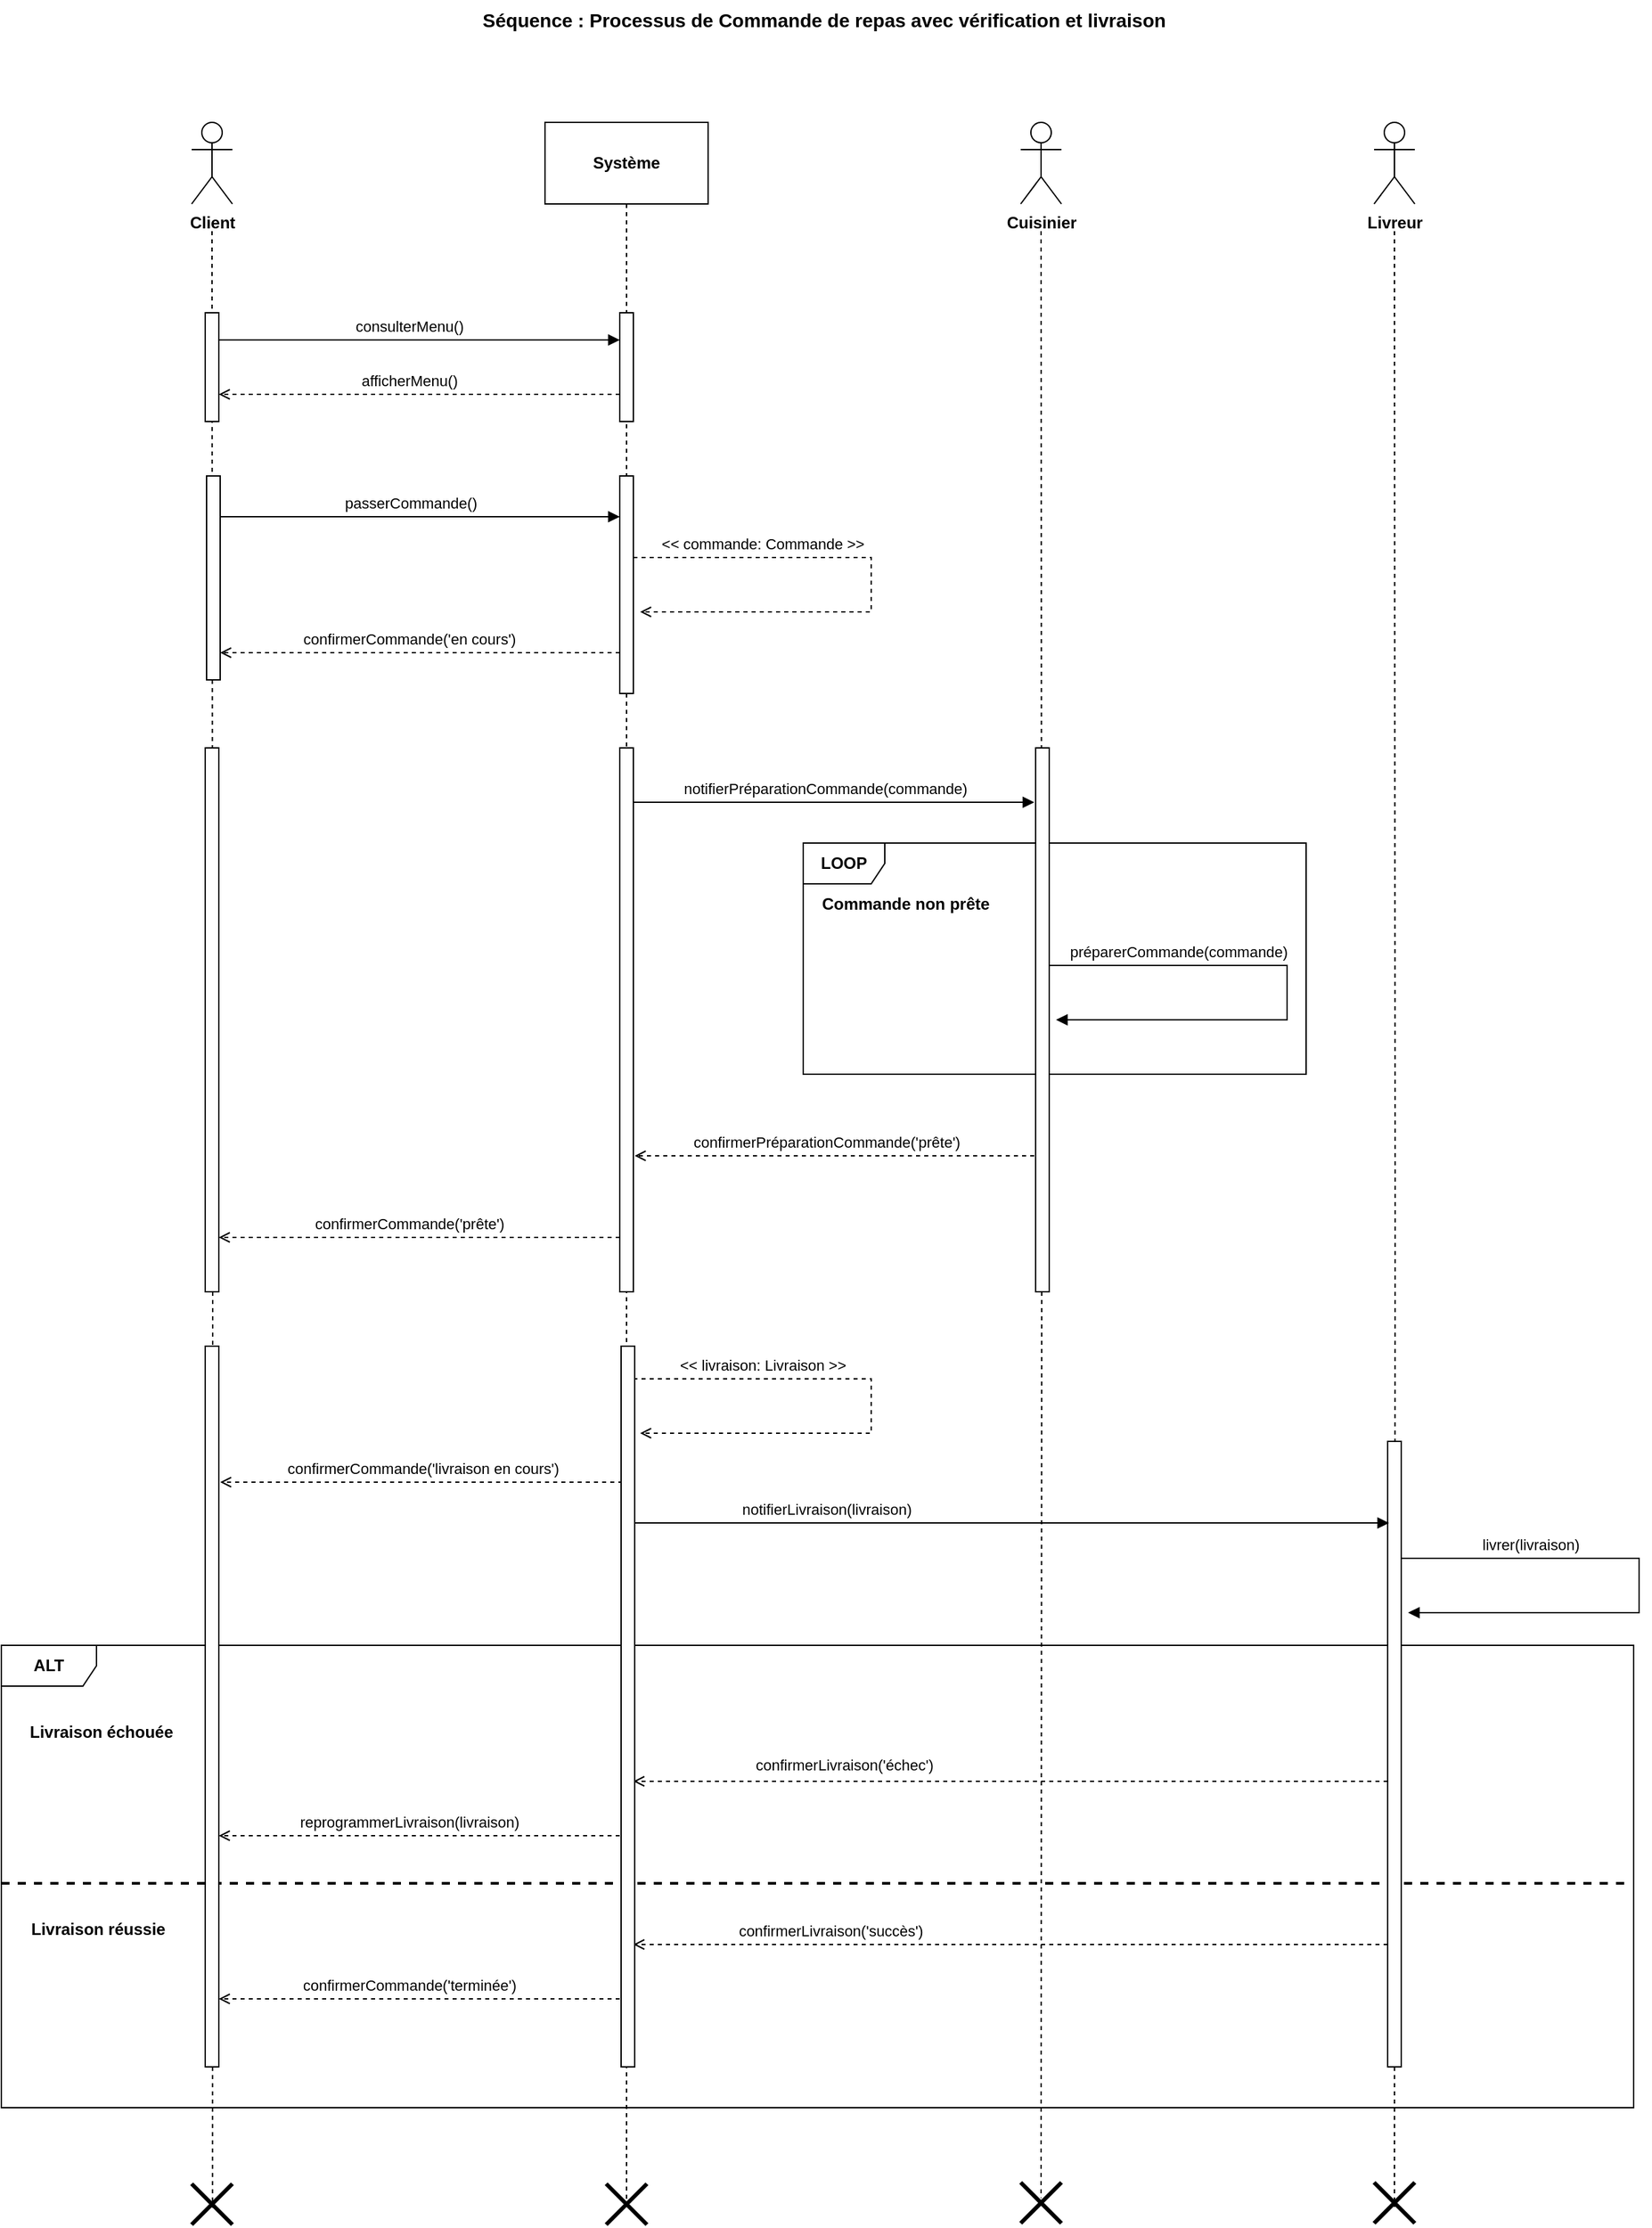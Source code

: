 <mxfile version="24.7.17">
  <diagram name="Page-1" id="D7yS6TGtbbVaGq-q8SK_">
    <mxGraphModel dx="1306" dy="2003" grid="1" gridSize="10" guides="1" tooltips="1" connect="1" arrows="1" fold="1" page="1" pageScale="1" pageWidth="827" pageHeight="1169" math="0" shadow="0">
      <root>
        <mxCell id="0" />
        <mxCell id="1" parent="0" />
        <mxCell id="ar2sXBPk_G7wxFLhryar-87" style="edgeStyle=orthogonalEdgeStyle;rounded=0;orthogonalLoop=1;jettySize=auto;html=1;entryX=0.5;entryY=0.6;entryDx=0;entryDy=0;entryPerimeter=0;dashed=1;endArrow=none;endFill=0;" parent="1" target="ar2sXBPk_G7wxFLhryar-81" edge="1">
          <mxGeometry relative="1" as="geometry">
            <mxPoint x="1065" y="-980" as="sourcePoint" />
          </mxGeometry>
        </mxCell>
        <mxCell id="ar2sXBPk_G7wxFLhryar-1" value="&lt;b&gt;&lt;span style=&quot;font-size: 14px;&quot;&gt;Séquence :&amp;nbsp;&lt;/span&gt;Processus de Commande de repas avec vérification et livraison&lt;/b&gt;" style="text;html=1;align=center;verticalAlign=middle;whiteSpace=wrap;rounded=0;fontSize=14;" parent="1" vertex="1">
          <mxGeometry x="380" y="-1150" width="531" height="30" as="geometry" />
        </mxCell>
        <mxCell id="ar2sXBPk_G7wxFLhryar-58" value="&lt;b&gt;Client&lt;/b&gt;" style="shape=umlActor;verticalLabelPosition=bottom;verticalAlign=top;html=1;outlineConnect=0;" parent="1" vertex="1">
          <mxGeometry x="180" y="-1060" width="30" height="60" as="geometry" />
        </mxCell>
        <mxCell id="ar2sXBPk_G7wxFLhryar-59" value="&lt;b&gt;Système&lt;/b&gt;" style="rounded=0;whiteSpace=wrap;html=1;" parent="1" vertex="1">
          <mxGeometry x="440" y="-1060" width="120" height="60" as="geometry" />
        </mxCell>
        <mxCell id="ar2sXBPk_G7wxFLhryar-60" value="&lt;b&gt;Cuisinier&lt;/b&gt;" style="shape=umlActor;verticalLabelPosition=bottom;verticalAlign=top;html=1;outlineConnect=0;" parent="1" vertex="1">
          <mxGeometry x="790" y="-1060" width="30" height="60" as="geometry" />
        </mxCell>
        <mxCell id="ar2sXBPk_G7wxFLhryar-61" value="&lt;b&gt;Livreur&lt;/b&gt;" style="shape=umlActor;verticalLabelPosition=bottom;verticalAlign=top;html=1;outlineConnect=0;" parent="1" vertex="1">
          <mxGeometry x="1050" y="-1060" width="30" height="60" as="geometry" />
        </mxCell>
        <mxCell id="ar2sXBPk_G7wxFLhryar-67" value="&lt;b&gt;LOOP&lt;/b&gt;" style="shape=umlFrame;whiteSpace=wrap;html=1;pointerEvents=0;" parent="1" vertex="1">
          <mxGeometry x="630" y="-530" width="370" height="170" as="geometry" />
        </mxCell>
        <mxCell id="ar2sXBPk_G7wxFLhryar-68" value="&lt;b&gt;Commande non prête&lt;/b&gt;" style="text;html=1;align=center;verticalAlign=middle;resizable=0;points=[];autosize=1;strokeColor=none;fillColor=none;" parent="1" vertex="1">
          <mxGeometry x="630" y="-500" width="150" height="30" as="geometry" />
        </mxCell>
        <mxCell id="ar2sXBPk_G7wxFLhryar-73" value="&lt;b&gt;ALT&lt;/b&gt;" style="shape=umlFrame;whiteSpace=wrap;html=1;pointerEvents=0;recursiveResize=0;container=1;collapsible=0;width=70;height=30;" parent="1" vertex="1">
          <mxGeometry x="40" y="60" width="1201" height="340" as="geometry" />
        </mxCell>
        <mxCell id="ar2sXBPk_G7wxFLhryar-74" value="&lt;b&gt;Livraison échouée&lt;/b&gt;" style="text;html=1;" parent="ar2sXBPk_G7wxFLhryar-73" vertex="1">
          <mxGeometry width="100" height="20" relative="1" as="geometry">
            <mxPoint x="19" y="50" as="offset" />
          </mxGeometry>
        </mxCell>
        <mxCell id="ar2sXBPk_G7wxFLhryar-75" value="&lt;b&gt;Livraison réussie&lt;/b&gt;" style="line;strokeWidth=2;dashed=1;labelPosition=center;verticalLabelPosition=bottom;align=left;verticalAlign=top;spacingLeft=20;spacingTop=15;html=1;whiteSpace=wrap;" parent="ar2sXBPk_G7wxFLhryar-73" vertex="1">
          <mxGeometry y="170" width="1200" height="10" as="geometry" />
        </mxCell>
        <mxCell id="ar2sXBPk_G7wxFLhryar-116" style="edgeStyle=orthogonalEdgeStyle;rounded=0;orthogonalLoop=1;jettySize=auto;html=1;curved=0;dashed=1;endArrow=open;endFill=0;" parent="ar2sXBPk_G7wxFLhryar-73" edge="1">
          <mxGeometry relative="1" as="geometry">
            <mxPoint x="1020" y="100" as="sourcePoint" />
            <mxPoint x="465" y="100" as="targetPoint" />
          </mxGeometry>
        </mxCell>
        <mxCell id="ar2sXBPk_G7wxFLhryar-117" value="confirmerLivraison(&#39;échec&#39;)" style="edgeLabel;html=1;align=center;verticalAlign=middle;resizable=0;points=[];" parent="ar2sXBPk_G7wxFLhryar-116" vertex="1" connectable="0">
          <mxGeometry x="0.333" y="-3" relative="1" as="geometry">
            <mxPoint x="-30" y="-9" as="offset" />
          </mxGeometry>
        </mxCell>
        <mxCell id="ar2sXBPk_G7wxFLhryar-118" style="edgeStyle=orthogonalEdgeStyle;rounded=0;orthogonalLoop=1;jettySize=auto;html=1;curved=0;dashed=1;endArrow=open;endFill=0;" parent="ar2sXBPk_G7wxFLhryar-73" edge="1">
          <mxGeometry relative="1" as="geometry">
            <mxPoint x="1020" y="220" as="sourcePoint" />
            <mxPoint x="465" y="220" as="targetPoint" />
          </mxGeometry>
        </mxCell>
        <mxCell id="ar2sXBPk_G7wxFLhryar-119" value="confirmerLivraison(&#39;succès&#39;)" style="edgeLabel;html=1;align=center;verticalAlign=middle;resizable=0;points=[];" parent="ar2sXBPk_G7wxFLhryar-118" vertex="1" connectable="0">
          <mxGeometry x="0.279" y="-2" relative="1" as="geometry">
            <mxPoint x="-55" y="-8" as="offset" />
          </mxGeometry>
        </mxCell>
        <mxCell id="ar2sXBPk_G7wxFLhryar-121" style="edgeStyle=orthogonalEdgeStyle;rounded=0;orthogonalLoop=1;jettySize=auto;html=1;curved=0;dashed=1;endArrow=open;endFill=0;" parent="ar2sXBPk_G7wxFLhryar-73" edge="1">
          <mxGeometry relative="1" as="geometry">
            <mxPoint x="455.0" y="140" as="sourcePoint" />
            <mxPoint x="160" y="140" as="targetPoint" />
          </mxGeometry>
        </mxCell>
        <mxCell id="ar2sXBPk_G7wxFLhryar-122" value="reprogrammerLivraison(livraison)" style="edgeLabel;html=1;align=center;verticalAlign=middle;resizable=0;points=[];" parent="ar2sXBPk_G7wxFLhryar-121" vertex="1" connectable="0">
          <mxGeometry x="0.308" y="1" relative="1" as="geometry">
            <mxPoint x="38" y="-11" as="offset" />
          </mxGeometry>
        </mxCell>
        <mxCell id="ar2sXBPk_G7wxFLhryar-123" style="edgeStyle=orthogonalEdgeStyle;rounded=0;orthogonalLoop=1;jettySize=auto;html=1;curved=0;dashed=1;endArrow=open;endFill=0;" parent="ar2sXBPk_G7wxFLhryar-73" edge="1">
          <mxGeometry relative="1" as="geometry">
            <mxPoint x="455.0" y="260" as="sourcePoint" />
            <mxPoint x="160" y="260" as="targetPoint" />
          </mxGeometry>
        </mxCell>
        <mxCell id="ar2sXBPk_G7wxFLhryar-124" value="confirmerCommande(&#39;terminée&#39;)" style="edgeLabel;html=1;align=center;verticalAlign=middle;resizable=0;points=[];" parent="ar2sXBPk_G7wxFLhryar-123" vertex="1" connectable="0">
          <mxGeometry x="0.145" y="-1" relative="1" as="geometry">
            <mxPoint x="14" y="-9" as="offset" />
          </mxGeometry>
        </mxCell>
        <mxCell id="ar2sXBPk_G7wxFLhryar-79" value="" style="shape=umlDestroy;whiteSpace=wrap;html=1;strokeWidth=3;targetShapes=umlLifeline;" parent="1" vertex="1">
          <mxGeometry x="485" y="456" width="30" height="30" as="geometry" />
        </mxCell>
        <mxCell id="ar2sXBPk_G7wxFLhryar-80" value="" style="shape=umlDestroy;whiteSpace=wrap;html=1;strokeWidth=3;targetShapes=umlLifeline;" parent="1" vertex="1">
          <mxGeometry x="790" y="455" width="30" height="30" as="geometry" />
        </mxCell>
        <mxCell id="ar2sXBPk_G7wxFLhryar-81" value="" style="shape=umlDestroy;whiteSpace=wrap;html=1;strokeWidth=3;targetShapes=umlLifeline;" parent="1" vertex="1">
          <mxGeometry x="1050" y="455" width="30" height="30" as="geometry" />
        </mxCell>
        <mxCell id="ar2sXBPk_G7wxFLhryar-82" value="" style="shape=umlDestroy;whiteSpace=wrap;html=1;strokeWidth=3;targetShapes=umlLifeline;" parent="1" vertex="1">
          <mxGeometry x="180" y="456" width="30" height="30" as="geometry" />
        </mxCell>
        <mxCell id="ar2sXBPk_G7wxFLhryar-85" style="edgeStyle=orthogonalEdgeStyle;rounded=0;orthogonalLoop=1;jettySize=auto;html=1;entryX=0.5;entryY=0.4;entryDx=0;entryDy=0;entryPerimeter=0;endArrow=none;endFill=0;dashed=1;" parent="1" source="ar2sXBPk_G7wxFLhryar-59" target="ar2sXBPk_G7wxFLhryar-79" edge="1">
          <mxGeometry relative="1" as="geometry" />
        </mxCell>
        <mxCell id="ar2sXBPk_G7wxFLhryar-86" style="edgeStyle=orthogonalEdgeStyle;rounded=0;orthogonalLoop=1;jettySize=auto;html=1;entryX=0.5;entryY=0.378;entryDx=0;entryDy=0;entryPerimeter=0;startArrow=none;startFill=0;dashed=1;endArrow=none;endFill=0;" parent="1" target="ar2sXBPk_G7wxFLhryar-80" edge="1">
          <mxGeometry relative="1" as="geometry">
            <mxPoint x="805" y="-980" as="sourcePoint" />
          </mxGeometry>
        </mxCell>
        <mxCell id="ar2sXBPk_G7wxFLhryar-84" style="edgeStyle=orthogonalEdgeStyle;rounded=0;orthogonalLoop=1;jettySize=auto;html=1;entryX=0.512;entryY=0.588;entryDx=0;entryDy=0;entryPerimeter=0;endArrow=none;endFill=0;dashed=1;" parent="1" target="ar2sXBPk_G7wxFLhryar-82" edge="1">
          <mxGeometry relative="1" as="geometry">
            <mxPoint x="195" y="-980" as="sourcePoint" />
          </mxGeometry>
        </mxCell>
        <mxCell id="ar2sXBPk_G7wxFLhryar-88" style="edgeStyle=orthogonalEdgeStyle;rounded=0;orthogonalLoop=1;jettySize=auto;html=1;curved=0;endArrow=block;endFill=1;" parent="1" source="ar2sXBPk_G7wxFLhryar-62" target="ar2sXBPk_G7wxFLhryar-63" edge="1">
          <mxGeometry relative="1" as="geometry">
            <Array as="points">
              <mxPoint x="320" y="-900" />
              <mxPoint x="320" y="-900" />
            </Array>
          </mxGeometry>
        </mxCell>
        <mxCell id="ar2sXBPk_G7wxFLhryar-89" value="consulterMenu()" style="edgeLabel;html=1;align=center;verticalAlign=middle;resizable=0;points=[];" parent="ar2sXBPk_G7wxFLhryar-88" vertex="1" connectable="0">
          <mxGeometry x="0.181" relative="1" as="geometry">
            <mxPoint x="-34" y="-10" as="offset" />
          </mxGeometry>
        </mxCell>
        <mxCell id="ar2sXBPk_G7wxFLhryar-62" value="" style="html=1;points=[[0,0,0,0,5],[0,1,0,0,-5],[1,0,0,0,5],[1,1,0,0,-5]];perimeter=orthogonalPerimeter;outlineConnect=0;targetShapes=umlLifeline;portConstraint=eastwest;newEdgeStyle={&quot;curved&quot;:0,&quot;rounded&quot;:0};" parent="1" vertex="1">
          <mxGeometry x="190" y="-920" width="10" height="80" as="geometry" />
        </mxCell>
        <mxCell id="ar2sXBPk_G7wxFLhryar-90" style="edgeStyle=orthogonalEdgeStyle;rounded=0;orthogonalLoop=1;jettySize=auto;html=1;curved=0;dashed=1;endArrow=open;endFill=0;" parent="1" edge="1">
          <mxGeometry relative="1" as="geometry">
            <mxPoint x="495" y="-860.0" as="sourcePoint" />
            <mxPoint x="200" y="-860.0" as="targetPoint" />
          </mxGeometry>
        </mxCell>
        <mxCell id="ar2sXBPk_G7wxFLhryar-91" value="afficherMenu()" style="edgeLabel;html=1;align=center;verticalAlign=middle;resizable=0;points=[];" parent="ar2sXBPk_G7wxFLhryar-90" vertex="1" connectable="0">
          <mxGeometry x="-0.269" y="-1" relative="1" as="geometry">
            <mxPoint x="-47" y="-9" as="offset" />
          </mxGeometry>
        </mxCell>
        <mxCell id="ar2sXBPk_G7wxFLhryar-63" value="" style="html=1;points=[[0,0,0,0,5],[0,1,0,0,-5],[1,0,0,0,5],[1,1,0,0,-5]];perimeter=orthogonalPerimeter;outlineConnect=0;targetShapes=umlLifeline;portConstraint=eastwest;newEdgeStyle={&quot;curved&quot;:0,&quot;rounded&quot;:0};" parent="1" vertex="1">
          <mxGeometry x="495" y="-920" width="10" height="80" as="geometry" />
        </mxCell>
        <mxCell id="ar2sXBPk_G7wxFLhryar-95" style="edgeStyle=orthogonalEdgeStyle;rounded=0;orthogonalLoop=1;jettySize=auto;html=1;curved=0;endArrow=open;endFill=0;dashed=1;" parent="1" source="ar2sXBPk_G7wxFLhryar-64" edge="1">
          <mxGeometry relative="1" as="geometry">
            <mxPoint x="510" y="-700.0" as="targetPoint" />
            <Array as="points">
              <mxPoint x="680" y="-740" />
              <mxPoint x="680" y="-700" />
            </Array>
          </mxGeometry>
        </mxCell>
        <mxCell id="ar2sXBPk_G7wxFLhryar-96" value="&amp;lt;&amp;lt; commande: Commande &amp;gt;&amp;gt;" style="edgeLabel;html=1;align=center;verticalAlign=middle;resizable=0;points=[];" parent="ar2sXBPk_G7wxFLhryar-95" vertex="1" connectable="0">
          <mxGeometry x="-0.711" y="-1" relative="1" as="geometry">
            <mxPoint x="39" y="-11" as="offset" />
          </mxGeometry>
        </mxCell>
        <mxCell id="ar2sXBPk_G7wxFLhryar-97" style="edgeStyle=orthogonalEdgeStyle;rounded=0;orthogonalLoop=1;jettySize=auto;html=1;curved=0;dashed=1;endArrow=open;endFill=0;" parent="1" source="ar2sXBPk_G7wxFLhryar-64" target="ar2sXBPk_G7wxFLhryar-92" edge="1">
          <mxGeometry relative="1" as="geometry">
            <Array as="points">
              <mxPoint x="410" y="-670" />
              <mxPoint x="410" y="-670" />
            </Array>
          </mxGeometry>
        </mxCell>
        <mxCell id="ar2sXBPk_G7wxFLhryar-98" value="confirmerCommande(&#39;en cours&#39;)" style="edgeLabel;html=1;align=center;verticalAlign=middle;resizable=0;points=[];" parent="ar2sXBPk_G7wxFLhryar-97" vertex="1" connectable="0">
          <mxGeometry x="0.252" y="-1" relative="1" as="geometry">
            <mxPoint x="29" y="-9" as="offset" />
          </mxGeometry>
        </mxCell>
        <mxCell id="ar2sXBPk_G7wxFLhryar-100" style="edgeStyle=orthogonalEdgeStyle;rounded=0;orthogonalLoop=1;jettySize=auto;html=1;curved=0;endArrow=block;endFill=1;" parent="1" edge="1">
          <mxGeometry relative="1" as="geometry">
            <mxPoint x="800.0" y="-560" as="targetPoint" />
            <mxPoint x="505.0" y="-560" as="sourcePoint" />
          </mxGeometry>
        </mxCell>
        <mxCell id="ar2sXBPk_G7wxFLhryar-101" value="notifierPréparationCommande(commande)" style="edgeLabel;html=1;align=center;verticalAlign=middle;resizable=0;points=[];" parent="ar2sXBPk_G7wxFLhryar-100" vertex="1" connectable="0">
          <mxGeometry x="-0.258" y="2" relative="1" as="geometry">
            <mxPoint x="31" y="-8" as="offset" />
          </mxGeometry>
        </mxCell>
        <mxCell id="ar2sXBPk_G7wxFLhryar-64" value="" style="html=1;points=[[0,0,0,0,5],[0,1,0,0,-5],[1,0,0,0,5],[1,1,0,0,-5]];perimeter=orthogonalPerimeter;outlineConnect=0;targetShapes=umlLifeline;portConstraint=eastwest;newEdgeStyle={&quot;curved&quot;:0,&quot;rounded&quot;:0};" parent="1" vertex="1">
          <mxGeometry x="495" y="-800" width="10" height="160" as="geometry" />
        </mxCell>
        <mxCell id="ar2sXBPk_G7wxFLhryar-107" style="edgeStyle=orthogonalEdgeStyle;rounded=0;orthogonalLoop=1;jettySize=auto;html=1;curved=0;dashed=1;endArrow=open;endFill=0;" parent="1" edge="1">
          <mxGeometry relative="1" as="geometry">
            <mxPoint x="495" y="-240" as="sourcePoint" />
            <mxPoint x="200" y="-240" as="targetPoint" />
            <Array as="points">
              <mxPoint x="420" y="-240" />
              <mxPoint x="420" y="-240" />
            </Array>
          </mxGeometry>
        </mxCell>
        <mxCell id="ar2sXBPk_G7wxFLhryar-108" value="confirmerCommande(&#39;prête&#39;)" style="edgeLabel;html=1;align=center;verticalAlign=middle;resizable=0;points=[];" parent="ar2sXBPk_G7wxFLhryar-107" vertex="1" connectable="0">
          <mxGeometry x="0.268" y="-2" relative="1" as="geometry">
            <mxPoint x="32" y="-8" as="offset" />
          </mxGeometry>
        </mxCell>
        <mxCell id="ar2sXBPk_G7wxFLhryar-70" value="" style="html=1;points=[[0,0,0,0,5],[0,1,0,0,-5],[1,0,0,0,5],[1,1,0,0,-5]];perimeter=orthogonalPerimeter;outlineConnect=0;targetShapes=umlLifeline;portConstraint=eastwest;newEdgeStyle={&quot;curved&quot;:0,&quot;rounded&quot;:0};" parent="1" vertex="1">
          <mxGeometry x="495" y="-600" width="10" height="400" as="geometry" />
        </mxCell>
        <mxCell id="ar2sXBPk_G7wxFLhryar-72" value="" style="html=1;points=[[0,0,0,0,5],[0,1,0,0,-5],[1,0,0,0,5],[1,1,0,0,-5]];perimeter=orthogonalPerimeter;outlineConnect=0;targetShapes=umlLifeline;portConstraint=eastwest;newEdgeStyle={&quot;curved&quot;:0,&quot;rounded&quot;:0};" parent="1" vertex="1">
          <mxGeometry x="1060" y="-90" width="10" height="460" as="geometry" />
        </mxCell>
        <mxCell id="ar2sXBPk_G7wxFLhryar-83" value="" style="html=1;points=[[0,0,0,0,5],[0,1,0,0,-5],[1,0,0,0,5],[1,1,0,0,-5]];perimeter=orthogonalPerimeter;outlineConnect=0;targetShapes=umlLifeline;portConstraint=eastwest;newEdgeStyle={&quot;curved&quot;:0,&quot;rounded&quot;:0};" parent="1" vertex="1">
          <mxGeometry x="190" y="-160" width="10" height="530" as="geometry" />
        </mxCell>
        <mxCell id="ar2sXBPk_G7wxFLhryar-93" style="edgeStyle=orthogonalEdgeStyle;rounded=0;orthogonalLoop=1;jettySize=auto;html=1;curved=0;endArrow=block;endFill=1;" parent="1" source="ar2sXBPk_G7wxFLhryar-92" target="ar2sXBPk_G7wxFLhryar-64" edge="1">
          <mxGeometry relative="1" as="geometry">
            <Array as="points">
              <mxPoint x="400" y="-770" />
              <mxPoint x="400" y="-770" />
            </Array>
          </mxGeometry>
        </mxCell>
        <mxCell id="ar2sXBPk_G7wxFLhryar-94" value="passerCommande()" style="edgeLabel;html=1;align=center;verticalAlign=middle;resizable=0;points=[];" parent="ar2sXBPk_G7wxFLhryar-93" vertex="1" connectable="0">
          <mxGeometry x="0.154" y="3" relative="1" as="geometry">
            <mxPoint x="-30" y="-7" as="offset" />
          </mxGeometry>
        </mxCell>
        <mxCell id="ar2sXBPk_G7wxFLhryar-92" value="" style="html=1;points=[[0,0,0,0,5],[0,1,0,0,-5],[1,0,0,0,5],[1,1,0,0,-5]];perimeter=orthogonalPerimeter;outlineConnect=0;targetShapes=umlLifeline;portConstraint=eastwest;newEdgeStyle={&quot;curved&quot;:0,&quot;rounded&quot;:0};" parent="1" vertex="1">
          <mxGeometry x="191" y="-800" width="10" height="150" as="geometry" />
        </mxCell>
        <mxCell id="ar2sXBPk_G7wxFLhryar-99" value="" style="html=1;points=[[0,0,0,0,5],[0,1,0,0,-5],[1,0,0,0,5],[1,1,0,0,-5]];perimeter=orthogonalPerimeter;outlineConnect=0;targetShapes=umlLifeline;portConstraint=eastwest;newEdgeStyle={&quot;curved&quot;:0,&quot;rounded&quot;:0};" parent="1" vertex="1">
          <mxGeometry x="801" y="-600" width="10" height="400" as="geometry" />
        </mxCell>
        <mxCell id="ar2sXBPk_G7wxFLhryar-102" style="edgeStyle=orthogonalEdgeStyle;rounded=0;orthogonalLoop=1;jettySize=auto;html=1;curved=0;endArrow=block;endFill=1;" parent="1" edge="1">
          <mxGeometry relative="1" as="geometry">
            <mxPoint x="816" y="-400.0" as="targetPoint" />
            <mxPoint x="811" y="-440" as="sourcePoint" />
            <Array as="points">
              <mxPoint x="986" y="-440" />
              <mxPoint x="986" y="-400" />
            </Array>
          </mxGeometry>
        </mxCell>
        <mxCell id="ar2sXBPk_G7wxFLhryar-103" value="préparerCommande(commande)" style="edgeLabel;html=1;align=center;verticalAlign=middle;resizable=0;points=[];" parent="ar2sXBPk_G7wxFLhryar-102" vertex="1" connectable="0">
          <mxGeometry x="-0.711" y="-1" relative="1" as="geometry">
            <mxPoint x="39" y="-11" as="offset" />
          </mxGeometry>
        </mxCell>
        <mxCell id="ar2sXBPk_G7wxFLhryar-104" style="edgeStyle=orthogonalEdgeStyle;rounded=0;orthogonalLoop=1;jettySize=auto;html=1;curved=0;entryX=1.1;entryY=0.279;entryDx=0;entryDy=0;entryPerimeter=0;dashed=1;endArrow=open;endFill=0;" parent="1" edge="1">
          <mxGeometry relative="1" as="geometry">
            <mxPoint x="800" y="-299.96" as="sourcePoint" />
            <mxPoint x="506" y="-300.0" as="targetPoint" />
            <Array as="points">
              <mxPoint x="650" y="-299.06" />
            </Array>
          </mxGeometry>
        </mxCell>
        <mxCell id="ar2sXBPk_G7wxFLhryar-105" value="confirmerPréparationCommande(&#39;prête&#39;)" style="edgeLabel;html=1;align=center;verticalAlign=middle;resizable=0;points=[];" parent="ar2sXBPk_G7wxFLhryar-104" vertex="1" connectable="0">
          <mxGeometry x="-0.078" y="-2" relative="1" as="geometry">
            <mxPoint x="-18" y="-8" as="offset" />
          </mxGeometry>
        </mxCell>
        <mxCell id="ar2sXBPk_G7wxFLhryar-106" value="" style="html=1;points=[[0,0,0,0,5],[0,1,0,0,-5],[1,0,0,0,5],[1,1,0,0,-5]];perimeter=orthogonalPerimeter;outlineConnect=0;targetShapes=umlLifeline;portConstraint=eastwest;newEdgeStyle={&quot;curved&quot;:0,&quot;rounded&quot;:0};" parent="1" vertex="1">
          <mxGeometry x="190" y="-600" width="10" height="400" as="geometry" />
        </mxCell>
        <mxCell id="ar2sXBPk_G7wxFLhryar-110" style="edgeStyle=orthogonalEdgeStyle;rounded=0;orthogonalLoop=1;jettySize=auto;html=1;curved=0;endArrow=open;endFill=0;dashed=1;" parent="1" edge="1">
          <mxGeometry relative="1" as="geometry">
            <mxPoint x="510" y="-96.0" as="targetPoint" />
            <mxPoint x="505" y="-136" as="sourcePoint" />
            <Array as="points">
              <mxPoint x="680" y="-136" />
              <mxPoint x="680" y="-96" />
            </Array>
          </mxGeometry>
        </mxCell>
        <mxCell id="ar2sXBPk_G7wxFLhryar-111" value="&amp;lt;&amp;lt; livraison: Livraison &amp;gt;&amp;gt;" style="edgeLabel;html=1;align=center;verticalAlign=middle;resizable=0;points=[];" parent="ar2sXBPk_G7wxFLhryar-110" vertex="1" connectable="0">
          <mxGeometry x="-0.711" y="-1" relative="1" as="geometry">
            <mxPoint x="39" y="-11" as="offset" />
          </mxGeometry>
        </mxCell>
        <mxCell id="ar2sXBPk_G7wxFLhryar-114" style="edgeStyle=orthogonalEdgeStyle;rounded=0;orthogonalLoop=1;jettySize=auto;html=1;curved=0;endArrow=block;endFill=1;" parent="1" edge="1">
          <mxGeometry relative="1" as="geometry">
            <mxPoint x="1075" y="36.0" as="targetPoint" />
            <mxPoint x="1070" y="-4" as="sourcePoint" />
            <Array as="points">
              <mxPoint x="1245" y="-4" />
              <mxPoint x="1245" y="36" />
            </Array>
          </mxGeometry>
        </mxCell>
        <mxCell id="ar2sXBPk_G7wxFLhryar-115" value="livrer(livraison)" style="edgeLabel;html=1;align=center;verticalAlign=middle;resizable=0;points=[];" parent="ar2sXBPk_G7wxFLhryar-114" vertex="1" connectable="0">
          <mxGeometry x="-0.711" y="-1" relative="1" as="geometry">
            <mxPoint x="39" y="-11" as="offset" />
          </mxGeometry>
        </mxCell>
        <mxCell id="ar2sXBPk_G7wxFLhryar-112" style="edgeStyle=orthogonalEdgeStyle;rounded=0;orthogonalLoop=1;jettySize=auto;html=1;curved=0;endArrow=block;endFill=1;" parent="1" edge="1">
          <mxGeometry relative="1" as="geometry">
            <mxPoint x="506" y="-30" as="sourcePoint" />
            <mxPoint x="1061" y="-30" as="targetPoint" />
          </mxGeometry>
        </mxCell>
        <mxCell id="ar2sXBPk_G7wxFLhryar-113" value="notifierLivraison(livraison)" style="edgeLabel;html=1;align=center;verticalAlign=middle;resizable=0;points=[];" parent="ar2sXBPk_G7wxFLhryar-112" vertex="1" connectable="0">
          <mxGeometry x="0.117" y="4" relative="1" as="geometry">
            <mxPoint x="-169" y="-6" as="offset" />
          </mxGeometry>
        </mxCell>
        <mxCell id="ar2sXBPk_G7wxFLhryar-126" style="edgeStyle=orthogonalEdgeStyle;rounded=0;orthogonalLoop=1;jettySize=auto;html=1;curved=0;dashed=1;endArrow=open;endFill=0;" parent="1" edge="1">
          <mxGeometry relative="1" as="geometry">
            <mxPoint x="497" y="-60" as="sourcePoint" />
            <mxPoint x="201" y="-60" as="targetPoint" />
          </mxGeometry>
        </mxCell>
        <mxCell id="ar2sXBPk_G7wxFLhryar-127" value="confirmerCommande(&#39;livraison en cours&#39;)" style="edgeLabel;html=1;align=center;verticalAlign=middle;resizable=0;points=[];" parent="ar2sXBPk_G7wxFLhryar-126" vertex="1" connectable="0">
          <mxGeometry x="-0.115" relative="1" as="geometry">
            <mxPoint x="-16" y="-10" as="offset" />
          </mxGeometry>
        </mxCell>
        <mxCell id="ar2sXBPk_G7wxFLhryar-125" value="" style="html=1;points=[[0,0,0,0,5],[0,1,0,0,-5],[1,0,0,0,5],[1,1,0,0,-5]];perimeter=orthogonalPerimeter;outlineConnect=0;targetShapes=umlLifeline;portConstraint=eastwest;newEdgeStyle={&quot;curved&quot;:0,&quot;rounded&quot;:0};" parent="1" vertex="1">
          <mxGeometry x="496" y="-160" width="10" height="530" as="geometry" />
        </mxCell>
      </root>
    </mxGraphModel>
  </diagram>
</mxfile>
